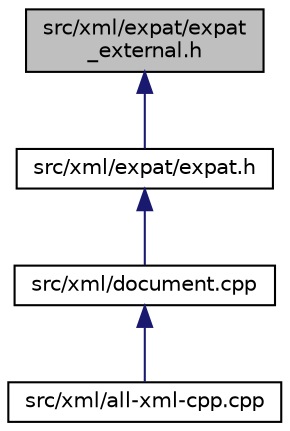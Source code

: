 digraph "src/xml/expat/expat_external.h"
{
 // LATEX_PDF_SIZE
  edge [fontname="Helvetica",fontsize="10",labelfontname="Helvetica",labelfontsize="10"];
  node [fontname="Helvetica",fontsize="10",shape=record];
  Node1 [label="src/xml/expat/expat\l_external.h",height=0.2,width=0.4,color="black", fillcolor="grey75", style="filled", fontcolor="black",tooltip=" "];
  Node1 -> Node2 [dir="back",color="midnightblue",fontsize="10",style="solid",fontname="Helvetica"];
  Node2 [label="src/xml/expat/expat.h",height=0.2,width=0.4,color="black", fillcolor="white", style="filled",URL="$expat_8h.html",tooltip=" "];
  Node2 -> Node3 [dir="back",color="midnightblue",fontsize="10",style="solid",fontname="Helvetica"];
  Node3 [label="src/xml/document.cpp",height=0.2,width=0.4,color="black", fillcolor="white", style="filled",URL="$document_8cpp.html",tooltip=" "];
  Node3 -> Node4 [dir="back",color="midnightblue",fontsize="10",style="solid",fontname="Helvetica"];
  Node4 [label="src/xml/all-xml-cpp.cpp",height=0.2,width=0.4,color="black", fillcolor="white", style="filled",URL="$all-xml-cpp_8cpp.html",tooltip=" "];
}
